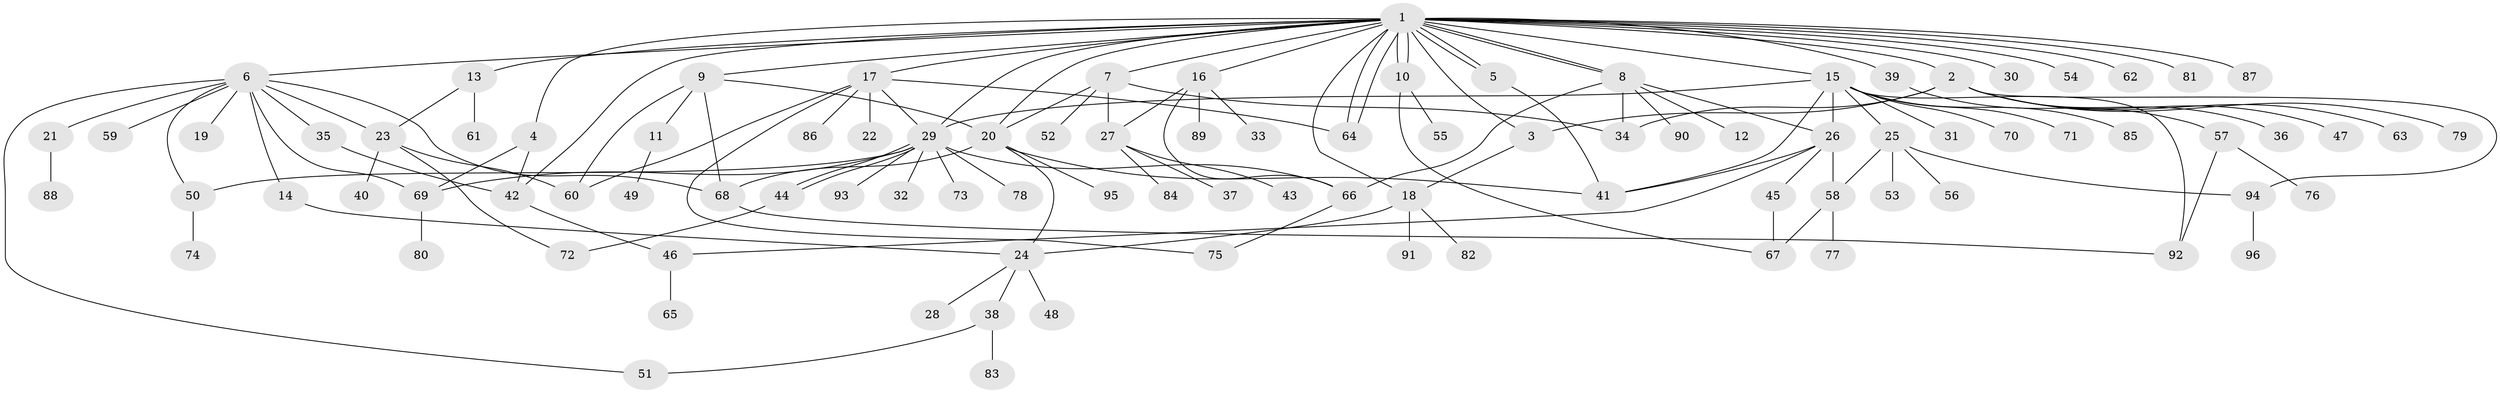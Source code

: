 // coarse degree distribution, {2: 0.08771929824561403, 1: 0.6842105263157895, 5: 0.07017543859649122, 17: 0.017543859649122806, 6: 0.017543859649122806, 3: 0.03508771929824561, 4: 0.03508771929824561, 11: 0.017543859649122806, 15: 0.017543859649122806, 16: 0.017543859649122806}
// Generated by graph-tools (version 1.1) at 2025/50/03/04/25 21:50:32]
// undirected, 96 vertices, 138 edges
graph export_dot {
graph [start="1"]
  node [color=gray90,style=filled];
  1;
  2;
  3;
  4;
  5;
  6;
  7;
  8;
  9;
  10;
  11;
  12;
  13;
  14;
  15;
  16;
  17;
  18;
  19;
  20;
  21;
  22;
  23;
  24;
  25;
  26;
  27;
  28;
  29;
  30;
  31;
  32;
  33;
  34;
  35;
  36;
  37;
  38;
  39;
  40;
  41;
  42;
  43;
  44;
  45;
  46;
  47;
  48;
  49;
  50;
  51;
  52;
  53;
  54;
  55;
  56;
  57;
  58;
  59;
  60;
  61;
  62;
  63;
  64;
  65;
  66;
  67;
  68;
  69;
  70;
  71;
  72;
  73;
  74;
  75;
  76;
  77;
  78;
  79;
  80;
  81;
  82;
  83;
  84;
  85;
  86;
  87;
  88;
  89;
  90;
  91;
  92;
  93;
  94;
  95;
  96;
  1 -- 2;
  1 -- 3;
  1 -- 4;
  1 -- 5;
  1 -- 5;
  1 -- 6;
  1 -- 7;
  1 -- 8;
  1 -- 8;
  1 -- 9;
  1 -- 10;
  1 -- 10;
  1 -- 13;
  1 -- 15;
  1 -- 16;
  1 -- 17;
  1 -- 18;
  1 -- 20;
  1 -- 29;
  1 -- 30;
  1 -- 39;
  1 -- 42;
  1 -- 54;
  1 -- 62;
  1 -- 64;
  1 -- 64;
  1 -- 81;
  1 -- 87;
  2 -- 3;
  2 -- 34;
  2 -- 36;
  2 -- 47;
  2 -- 63;
  2 -- 79;
  2 -- 94;
  3 -- 18;
  4 -- 42;
  4 -- 69;
  5 -- 41;
  6 -- 14;
  6 -- 19;
  6 -- 21;
  6 -- 23;
  6 -- 35;
  6 -- 50;
  6 -- 51;
  6 -- 59;
  6 -- 68;
  6 -- 69;
  7 -- 20;
  7 -- 27;
  7 -- 34;
  7 -- 52;
  8 -- 12;
  8 -- 26;
  8 -- 34;
  8 -- 66;
  8 -- 90;
  9 -- 11;
  9 -- 20;
  9 -- 60;
  9 -- 68;
  10 -- 55;
  10 -- 67;
  11 -- 49;
  13 -- 23;
  13 -- 61;
  14 -- 24;
  15 -- 25;
  15 -- 26;
  15 -- 29;
  15 -- 31;
  15 -- 41;
  15 -- 70;
  15 -- 71;
  15 -- 85;
  15 -- 92;
  16 -- 27;
  16 -- 33;
  16 -- 66;
  16 -- 89;
  17 -- 22;
  17 -- 29;
  17 -- 60;
  17 -- 64;
  17 -- 75;
  17 -- 86;
  18 -- 24;
  18 -- 82;
  18 -- 91;
  20 -- 24;
  20 -- 41;
  20 -- 68;
  20 -- 95;
  21 -- 88;
  23 -- 40;
  23 -- 60;
  23 -- 72;
  24 -- 28;
  24 -- 38;
  24 -- 48;
  25 -- 53;
  25 -- 56;
  25 -- 58;
  25 -- 94;
  26 -- 41;
  26 -- 45;
  26 -- 46;
  26 -- 58;
  27 -- 37;
  27 -- 43;
  27 -- 84;
  29 -- 32;
  29 -- 44;
  29 -- 44;
  29 -- 50;
  29 -- 66;
  29 -- 69;
  29 -- 73;
  29 -- 78;
  29 -- 93;
  35 -- 42;
  38 -- 51;
  38 -- 83;
  39 -- 57;
  42 -- 46;
  44 -- 72;
  45 -- 67;
  46 -- 65;
  50 -- 74;
  57 -- 76;
  57 -- 92;
  58 -- 67;
  58 -- 77;
  66 -- 75;
  68 -- 92;
  69 -- 80;
  94 -- 96;
}
